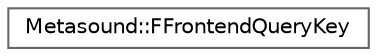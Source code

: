 digraph "Graphical Class Hierarchy"
{
 // INTERACTIVE_SVG=YES
 // LATEX_PDF_SIZE
  bgcolor="transparent";
  edge [fontname=Helvetica,fontsize=10,labelfontname=Helvetica,labelfontsize=10];
  node [fontname=Helvetica,fontsize=10,shape=box,height=0.2,width=0.4];
  rankdir="LR";
  Node0 [id="Node000000",label="Metasound::FFrontendQueryKey",height=0.2,width=0.4,color="grey40", fillcolor="white", style="filled",URL="$d9/d34/structMetasound_1_1FFrontendQueryKey.html",tooltip="FFrontendQueryKey allows entries to be partitioned by their key."];
}
